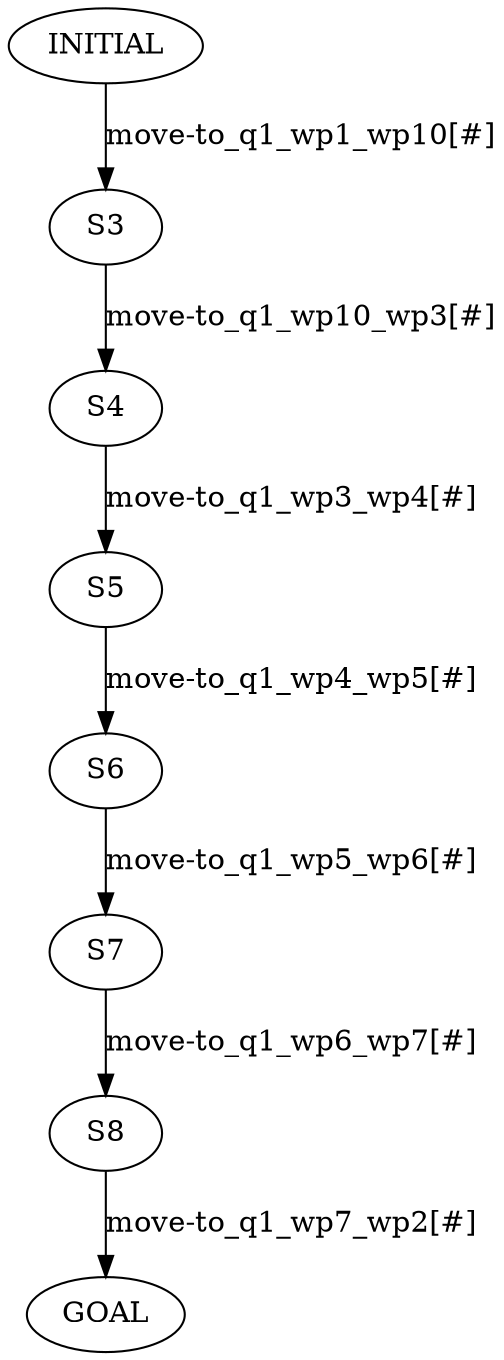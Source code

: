 digraph  {
	node [label="\N"];
	1	 [label=INITIAL];
	3	 [label=S3];
	1 -> 3 [key=0,
	label="move-to_q1_wp1_wp10[#]"];
2 [label=GOAL];
4 [label=S4];
3 -> 4 [key=0,
label="move-to_q1_wp10_wp3[#]"];
5 [label=S5];
4 -> 5 [key=0,
label="move-to_q1_wp3_wp4[#]"];
6 [label=S6];
5 -> 6 [key=0,
label="move-to_q1_wp4_wp5[#]"];
7 [label=S7];
6 -> 7 [key=0,
label="move-to_q1_wp5_wp6[#]"];
8 [label=S8];
7 -> 8 [key=0,
label="move-to_q1_wp6_wp7[#]"];
8 -> 2 [key=0,
label="move-to_q1_wp7_wp2[#]"];
}
